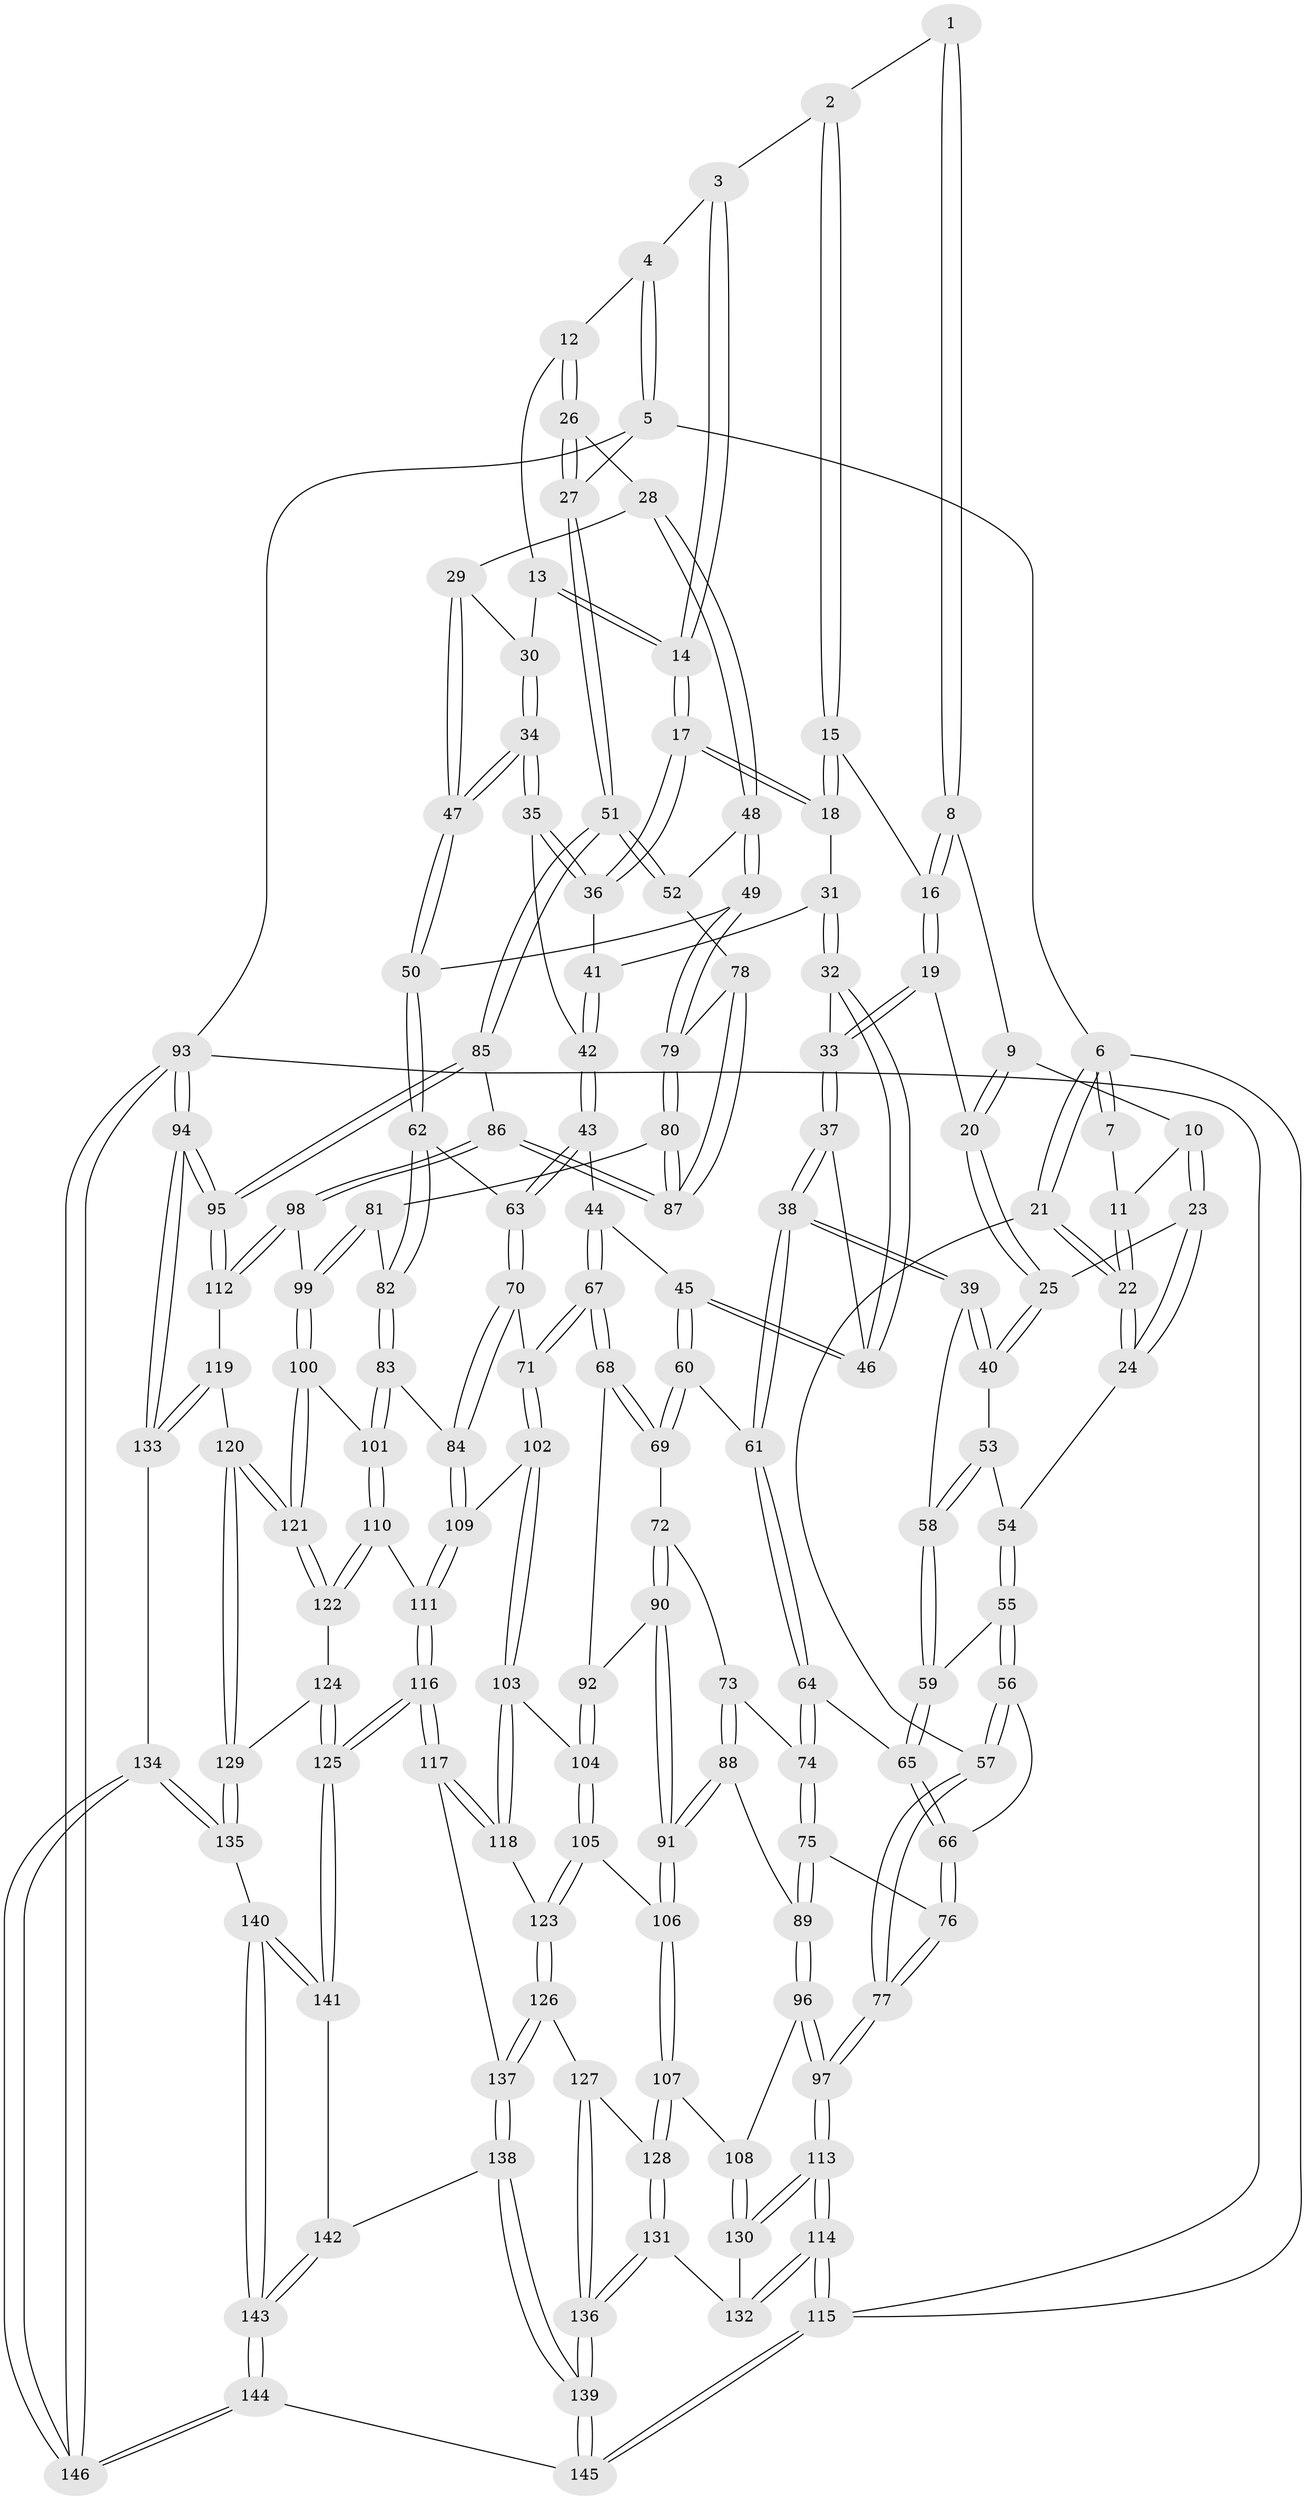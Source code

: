 // coarse degree distribution, {3: 0.0989010989010989, 4: 0.4725274725274725, 7: 0.02197802197802198, 2: 0.01098901098901099, 5: 0.34065934065934067, 6: 0.054945054945054944}
// Generated by graph-tools (version 1.1) at 2025/24/03/03/25 07:24:35]
// undirected, 146 vertices, 362 edges
graph export_dot {
graph [start="1"]
  node [color=gray90,style=filled];
  1 [pos="+0.17377377951008552+0"];
  2 [pos="+0.43707165212905835+0"];
  3 [pos="+0.6370061645734115+0"];
  4 [pos="+0.6513227968085293+0"];
  5 [pos="+1+0"];
  6 [pos="+0+0"];
  7 [pos="+0.14459291383007813+0"];
  8 [pos="+0.22148867137700975+0.0776549785122757"];
  9 [pos="+0.18952266697653555+0.08975667305400403"];
  10 [pos="+0.16060889739497808+0.09232267348375178"];
  11 [pos="+0.14197860891833816+0.07662298583898837"];
  12 [pos="+0.7435601837516234+0.12153385070422339"];
  13 [pos="+0.7282568599344438+0.13877270990996643"];
  14 [pos="+0.6275693465055072+0.1443195075283447"];
  15 [pos="+0.40019704735991696+0.03059850855528461"];
  16 [pos="+0.32201835371591486+0.0919007137590295"];
  17 [pos="+0.6206489747050254+0.15587607034799336"];
  18 [pos="+0.43279959023650383+0.0950920718477627"];
  19 [pos="+0.2999362030764518+0.138714713141154"];
  20 [pos="+0.22920055345753643+0.15619130672208936"];
  21 [pos="+0+0.046826642662887615"];
  22 [pos="+0+0.13508756953727738"];
  23 [pos="+0.15648510985371283+0.18208663837787098"];
  24 [pos="+0+0.1870213689600087"];
  25 [pos="+0.1755626178067811+0.1992540521595941"];
  26 [pos="+0.8645979044797263+0.09736595636390773"];
  27 [pos="+1+0"];
  28 [pos="+0.8187798575004906+0.1996994436411658"];
  29 [pos="+0.8022921275087099+0.20149003047414096"];
  30 [pos="+0.7433777891661258+0.16895176987367624"];
  31 [pos="+0.44026917262268433+0.16504023316036706"];
  32 [pos="+0.4268168179198233+0.20291277376106548"];
  33 [pos="+0.2994631669831684+0.22686317764671746"];
  34 [pos="+0.6876939704071409+0.2798486143624126"];
  35 [pos="+0.6186061591477755+0.2421263000282296"];
  36 [pos="+0.6166073867090582+0.1998108476188336"];
  37 [pos="+0.2820880732224156+0.26583240036439043"];
  38 [pos="+0.25929233350991204+0.30520541068205165"];
  39 [pos="+0.20898648255501734+0.2781090107199087"];
  40 [pos="+0.19646884173180532+0.25471052497012625"];
  41 [pos="+0.4442901116495621+0.16719857781273223"];
  42 [pos="+0.5765172488800401+0.26965043512058523"];
  43 [pos="+0.5348627051010836+0.31631544151140784"];
  44 [pos="+0.5055540960328098+0.33289624581267857"];
  45 [pos="+0.4448248808937391+0.3061149406563648"];
  46 [pos="+0.42992820457927033+0.2431303304648304"];
  47 [pos="+0.6942925936942749+0.2855028557284253"];
  48 [pos="+0.8906149660175804+0.3316027147261909"];
  49 [pos="+0.7626251922355914+0.3690079939410977"];
  50 [pos="+0.7444632104391311+0.36965367825363016"];
  51 [pos="+1+0.3002712072633558"];
  52 [pos="+0.936209075655463+0.3381683168580357"];
  53 [pos="+0.06298934156240729+0.23556865779622604"];
  54 [pos="+0.02460956495271249+0.22629709023000902"];
  55 [pos="+0.07380365495921128+0.32485708341610664"];
  56 [pos="+0.06676187625243898+0.33884069062829086"];
  57 [pos="+0+0.44696186363001633"];
  58 [pos="+0.17801367344548374+0.28882365527493054"];
  59 [pos="+0.10063369039409759+0.32193596940990404"];
  60 [pos="+0.32673003417957125+0.35283147765717615"];
  61 [pos="+0.26084237209376104+0.30886470657812953"];
  62 [pos="+0.7376315814423708+0.37861413054188986"];
  63 [pos="+0.637471723839698+0.4041608076407611"];
  64 [pos="+0.2018641840107015+0.3968216054243435"];
  65 [pos="+0.14539644519182746+0.37794301181803"];
  66 [pos="+0.08315058364923081+0.41576126884051756"];
  67 [pos="+0.4969138002816036+0.4956837936886599"];
  68 [pos="+0.38638676179237225+0.4701862654175926"];
  69 [pos="+0.34554849573639046+0.42772716527769794"];
  70 [pos="+0.5395023788407034+0.5113033359318078"];
  71 [pos="+0.505947012099811+0.5068531826370098"];
  72 [pos="+0.2579492989336298+0.48007934895774557"];
  73 [pos="+0.2382960734027916+0.46900769099174594"];
  74 [pos="+0.19453183625981704+0.42629181803424837"];
  75 [pos="+0.12328242389017773+0.4750885486211879"];
  76 [pos="+0.08292660771901945+0.4296287056243348"];
  77 [pos="+0+0.4840616652369843"];
  78 [pos="+0.8866673507192901+0.4670943307848896"];
  79 [pos="+0.8286031274261548+0.4834729942888468"];
  80 [pos="+0.8246227541169912+0.49791145218092775"];
  81 [pos="+0.8072705675231288+0.5219486933917938"];
  82 [pos="+0.7152751608742585+0.5095996417254545"];
  83 [pos="+0.7005266259584753+0.5298810370110281"];
  84 [pos="+0.6142775722884067+0.5531144992268286"];
  85 [pos="+1+0.42425974604702105"];
  86 [pos="+0.905835731942245+0.5424416187685913"];
  87 [pos="+0.9013072212744483+0.5327763511550625"];
  88 [pos="+0.14933494930707647+0.5571069515366183"];
  89 [pos="+0.11942357296425415+0.5195620296520331"];
  90 [pos="+0.26262994436621745+0.5563507481159541"];
  91 [pos="+0.19166908777211544+0.6291101868993635"];
  92 [pos="+0.32892055046823376+0.5505381616249169"];
  93 [pos="+1+1"];
  94 [pos="+1+0.9580972108383684"];
  95 [pos="+1+0.6899294952681061"];
  96 [pos="+0+0.5802563739718333"];
  97 [pos="+0+0.5681108179429569"];
  98 [pos="+0.8705447592159622+0.6333610459622765"];
  99 [pos="+0.868269341827386+0.6337179419532731"];
  100 [pos="+0.8660763148404002+0.6348602065056133"];
  101 [pos="+0.7839871871497194+0.6554539689485346"];
  102 [pos="+0.45201924801823834+0.6304688437288227"];
  103 [pos="+0.4296073226868321+0.6730414233151721"];
  104 [pos="+0.4050829716193709+0.6746709338277528"];
  105 [pos="+0.31469211297404104+0.7155204937446373"];
  106 [pos="+0.18899384450932016+0.6857107699060815"];
  107 [pos="+0.16903958909956002+0.702363632236148"];
  108 [pos="+0.16179414761492283+0.7059866346976931"];
  109 [pos="+0.6243155297813343+0.6471815863825415"];
  110 [pos="+0.7759938668424896+0.6643679910395992"];
  111 [pos="+0.6377073264897919+0.7116874679181914"];
  112 [pos="+0.9081882984998292+0.6497156958726332"];
  113 [pos="+0+0.8887969810824178"];
  114 [pos="+0+1"];
  115 [pos="+0+1"];
  116 [pos="+0.5842350011561672+0.807483806616963"];
  117 [pos="+0.5613039220936906+0.7958371439519849"];
  118 [pos="+0.5068913238443801+0.7541547827009111"];
  119 [pos="+0.9141224425528471+0.8244298599782992"];
  120 [pos="+0.8667030997402083+0.8153192487068017"];
  121 [pos="+0.8531756500198479+0.8007685387130111"];
  122 [pos="+0.7877924186977219+0.7741370104581876"];
  123 [pos="+0.3369541354028779+0.8453108394515563"];
  124 [pos="+0.756543979183978+0.7984931821593036"];
  125 [pos="+0.5915078552422506+0.8255789449138077"];
  126 [pos="+0.3365713568096302+0.8525240816040344"];
  127 [pos="+0.2785086471769878+0.866218579229484"];
  128 [pos="+0.2279322241149913+0.8231770681355196"];
  129 [pos="+0.798686850925119+0.8855747138051611"];
  130 [pos="+0.09426596437053199+0.803559093802902"];
  131 [pos="+0.16971500899321956+0.9371739123016224"];
  132 [pos="+0.13247164434178654+0.8898301930835208"];
  133 [pos="+1+0.8839621049078823"];
  134 [pos="+0.7980397617788786+0.9581786462771674"];
  135 [pos="+0.781135017172567+0.9335776598459856"];
  136 [pos="+0.18287776527694571+0.9599535690150511"];
  137 [pos="+0.35438665208184184+0.8766421719804691"];
  138 [pos="+0.36642305156742094+0.9168188500826057"];
  139 [pos="+0.21401541239457186+1"];
  140 [pos="+0.6018655629669364+0.8756034251124539"];
  141 [pos="+0.591605334013861+0.8267529525005796"];
  142 [pos="+0.38183170740240224+0.9203068825485081"];
  143 [pos="+0.5591784074892967+1"];
  144 [pos="+0.5575874378891887+1"];
  145 [pos="+0.21042526200979844+1"];
  146 [pos="+0.813689767515166+1"];
  1 -- 2;
  1 -- 8;
  1 -- 8;
  2 -- 3;
  2 -- 15;
  2 -- 15;
  3 -- 4;
  3 -- 14;
  3 -- 14;
  4 -- 5;
  4 -- 5;
  4 -- 12;
  5 -- 6;
  5 -- 27;
  5 -- 93;
  6 -- 7;
  6 -- 7;
  6 -- 21;
  6 -- 21;
  6 -- 115;
  7 -- 11;
  8 -- 9;
  8 -- 16;
  8 -- 16;
  9 -- 10;
  9 -- 20;
  9 -- 20;
  10 -- 11;
  10 -- 23;
  10 -- 23;
  11 -- 22;
  11 -- 22;
  12 -- 13;
  12 -- 26;
  12 -- 26;
  13 -- 14;
  13 -- 14;
  13 -- 30;
  14 -- 17;
  14 -- 17;
  15 -- 16;
  15 -- 18;
  15 -- 18;
  16 -- 19;
  16 -- 19;
  17 -- 18;
  17 -- 18;
  17 -- 36;
  17 -- 36;
  18 -- 31;
  19 -- 20;
  19 -- 33;
  19 -- 33;
  20 -- 25;
  20 -- 25;
  21 -- 22;
  21 -- 22;
  21 -- 57;
  22 -- 24;
  22 -- 24;
  23 -- 24;
  23 -- 24;
  23 -- 25;
  24 -- 54;
  25 -- 40;
  25 -- 40;
  26 -- 27;
  26 -- 27;
  26 -- 28;
  27 -- 51;
  27 -- 51;
  28 -- 29;
  28 -- 48;
  28 -- 48;
  29 -- 30;
  29 -- 47;
  29 -- 47;
  30 -- 34;
  30 -- 34;
  31 -- 32;
  31 -- 32;
  31 -- 41;
  32 -- 33;
  32 -- 46;
  32 -- 46;
  33 -- 37;
  33 -- 37;
  34 -- 35;
  34 -- 35;
  34 -- 47;
  34 -- 47;
  35 -- 36;
  35 -- 36;
  35 -- 42;
  36 -- 41;
  37 -- 38;
  37 -- 38;
  37 -- 46;
  38 -- 39;
  38 -- 39;
  38 -- 61;
  38 -- 61;
  39 -- 40;
  39 -- 40;
  39 -- 58;
  40 -- 53;
  41 -- 42;
  41 -- 42;
  42 -- 43;
  42 -- 43;
  43 -- 44;
  43 -- 63;
  43 -- 63;
  44 -- 45;
  44 -- 67;
  44 -- 67;
  45 -- 46;
  45 -- 46;
  45 -- 60;
  45 -- 60;
  47 -- 50;
  47 -- 50;
  48 -- 49;
  48 -- 49;
  48 -- 52;
  49 -- 50;
  49 -- 79;
  49 -- 79;
  50 -- 62;
  50 -- 62;
  51 -- 52;
  51 -- 52;
  51 -- 85;
  51 -- 85;
  52 -- 78;
  53 -- 54;
  53 -- 58;
  53 -- 58;
  54 -- 55;
  54 -- 55;
  55 -- 56;
  55 -- 56;
  55 -- 59;
  56 -- 57;
  56 -- 57;
  56 -- 66;
  57 -- 77;
  57 -- 77;
  58 -- 59;
  58 -- 59;
  59 -- 65;
  59 -- 65;
  60 -- 61;
  60 -- 69;
  60 -- 69;
  61 -- 64;
  61 -- 64;
  62 -- 63;
  62 -- 82;
  62 -- 82;
  63 -- 70;
  63 -- 70;
  64 -- 65;
  64 -- 74;
  64 -- 74;
  65 -- 66;
  65 -- 66;
  66 -- 76;
  66 -- 76;
  67 -- 68;
  67 -- 68;
  67 -- 71;
  67 -- 71;
  68 -- 69;
  68 -- 69;
  68 -- 92;
  69 -- 72;
  70 -- 71;
  70 -- 84;
  70 -- 84;
  71 -- 102;
  71 -- 102;
  72 -- 73;
  72 -- 90;
  72 -- 90;
  73 -- 74;
  73 -- 88;
  73 -- 88;
  74 -- 75;
  74 -- 75;
  75 -- 76;
  75 -- 89;
  75 -- 89;
  76 -- 77;
  76 -- 77;
  77 -- 97;
  77 -- 97;
  78 -- 79;
  78 -- 87;
  78 -- 87;
  79 -- 80;
  79 -- 80;
  80 -- 81;
  80 -- 87;
  80 -- 87;
  81 -- 82;
  81 -- 99;
  81 -- 99;
  82 -- 83;
  82 -- 83;
  83 -- 84;
  83 -- 101;
  83 -- 101;
  84 -- 109;
  84 -- 109;
  85 -- 86;
  85 -- 95;
  85 -- 95;
  86 -- 87;
  86 -- 87;
  86 -- 98;
  86 -- 98;
  88 -- 89;
  88 -- 91;
  88 -- 91;
  89 -- 96;
  89 -- 96;
  90 -- 91;
  90 -- 91;
  90 -- 92;
  91 -- 106;
  91 -- 106;
  92 -- 104;
  92 -- 104;
  93 -- 94;
  93 -- 94;
  93 -- 146;
  93 -- 146;
  93 -- 115;
  94 -- 95;
  94 -- 95;
  94 -- 133;
  94 -- 133;
  95 -- 112;
  95 -- 112;
  96 -- 97;
  96 -- 97;
  96 -- 108;
  97 -- 113;
  97 -- 113;
  98 -- 99;
  98 -- 112;
  98 -- 112;
  99 -- 100;
  99 -- 100;
  100 -- 101;
  100 -- 121;
  100 -- 121;
  101 -- 110;
  101 -- 110;
  102 -- 103;
  102 -- 103;
  102 -- 109;
  103 -- 104;
  103 -- 118;
  103 -- 118;
  104 -- 105;
  104 -- 105;
  105 -- 106;
  105 -- 123;
  105 -- 123;
  106 -- 107;
  106 -- 107;
  107 -- 108;
  107 -- 128;
  107 -- 128;
  108 -- 130;
  108 -- 130;
  109 -- 111;
  109 -- 111;
  110 -- 111;
  110 -- 122;
  110 -- 122;
  111 -- 116;
  111 -- 116;
  112 -- 119;
  113 -- 114;
  113 -- 114;
  113 -- 130;
  113 -- 130;
  114 -- 115;
  114 -- 115;
  114 -- 132;
  114 -- 132;
  115 -- 145;
  115 -- 145;
  116 -- 117;
  116 -- 117;
  116 -- 125;
  116 -- 125;
  117 -- 118;
  117 -- 118;
  117 -- 137;
  118 -- 123;
  119 -- 120;
  119 -- 133;
  119 -- 133;
  120 -- 121;
  120 -- 121;
  120 -- 129;
  120 -- 129;
  121 -- 122;
  121 -- 122;
  122 -- 124;
  123 -- 126;
  123 -- 126;
  124 -- 125;
  124 -- 125;
  124 -- 129;
  125 -- 141;
  125 -- 141;
  126 -- 127;
  126 -- 137;
  126 -- 137;
  127 -- 128;
  127 -- 136;
  127 -- 136;
  128 -- 131;
  128 -- 131;
  129 -- 135;
  129 -- 135;
  130 -- 132;
  131 -- 132;
  131 -- 136;
  131 -- 136;
  133 -- 134;
  134 -- 135;
  134 -- 135;
  134 -- 146;
  134 -- 146;
  135 -- 140;
  136 -- 139;
  136 -- 139;
  137 -- 138;
  137 -- 138;
  138 -- 139;
  138 -- 139;
  138 -- 142;
  139 -- 145;
  139 -- 145;
  140 -- 141;
  140 -- 141;
  140 -- 143;
  140 -- 143;
  141 -- 142;
  142 -- 143;
  142 -- 143;
  143 -- 144;
  143 -- 144;
  144 -- 145;
  144 -- 146;
  144 -- 146;
}
